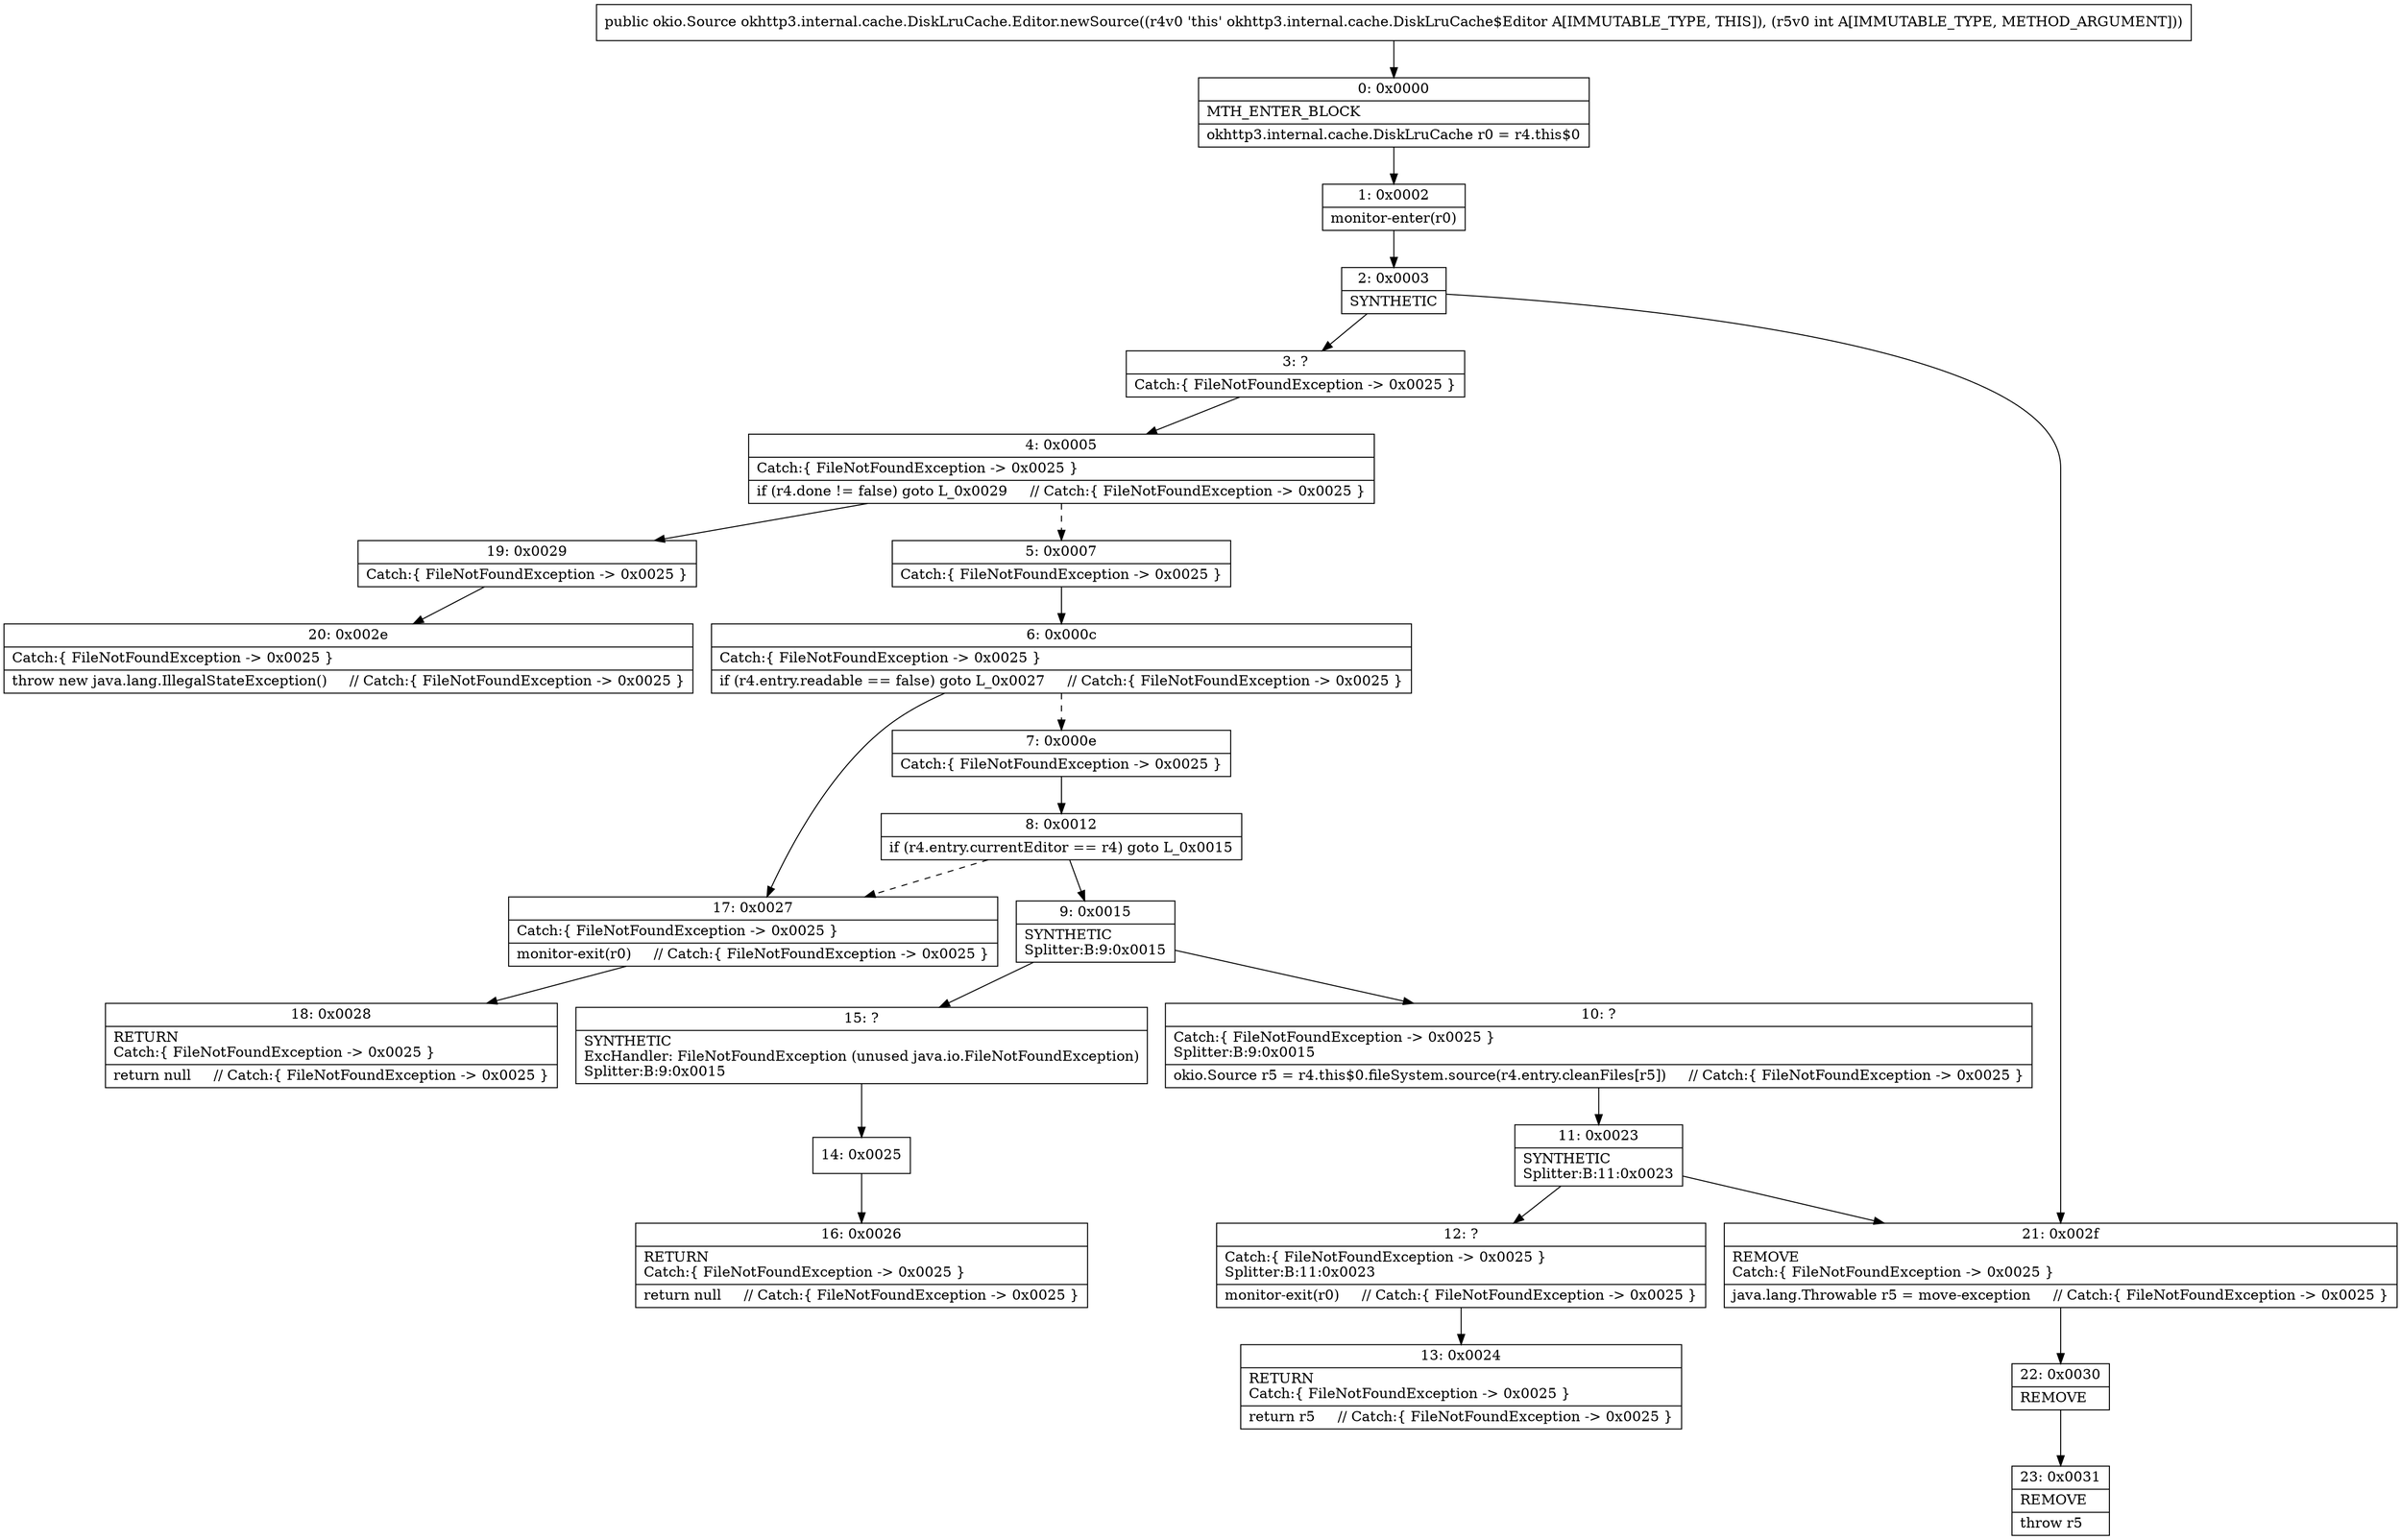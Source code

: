 digraph "CFG forokhttp3.internal.cache.DiskLruCache.Editor.newSource(I)Lokio\/Source;" {
Node_0 [shape=record,label="{0\:\ 0x0000|MTH_ENTER_BLOCK\l|okhttp3.internal.cache.DiskLruCache r0 = r4.this$0\l}"];
Node_1 [shape=record,label="{1\:\ 0x0002|monitor\-enter(r0)\l}"];
Node_2 [shape=record,label="{2\:\ 0x0003|SYNTHETIC\l}"];
Node_3 [shape=record,label="{3\:\ ?|Catch:\{ FileNotFoundException \-\> 0x0025 \}\l}"];
Node_4 [shape=record,label="{4\:\ 0x0005|Catch:\{ FileNotFoundException \-\> 0x0025 \}\l|if (r4.done != false) goto L_0x0029     \/\/ Catch:\{ FileNotFoundException \-\> 0x0025 \}\l}"];
Node_5 [shape=record,label="{5\:\ 0x0007|Catch:\{ FileNotFoundException \-\> 0x0025 \}\l}"];
Node_6 [shape=record,label="{6\:\ 0x000c|Catch:\{ FileNotFoundException \-\> 0x0025 \}\l|if (r4.entry.readable == false) goto L_0x0027     \/\/ Catch:\{ FileNotFoundException \-\> 0x0025 \}\l}"];
Node_7 [shape=record,label="{7\:\ 0x000e|Catch:\{ FileNotFoundException \-\> 0x0025 \}\l}"];
Node_8 [shape=record,label="{8\:\ 0x0012|if (r4.entry.currentEditor == r4) goto L_0x0015\l}"];
Node_9 [shape=record,label="{9\:\ 0x0015|SYNTHETIC\lSplitter:B:9:0x0015\l}"];
Node_10 [shape=record,label="{10\:\ ?|Catch:\{ FileNotFoundException \-\> 0x0025 \}\lSplitter:B:9:0x0015\l|okio.Source r5 = r4.this$0.fileSystem.source(r4.entry.cleanFiles[r5])     \/\/ Catch:\{ FileNotFoundException \-\> 0x0025 \}\l}"];
Node_11 [shape=record,label="{11\:\ 0x0023|SYNTHETIC\lSplitter:B:11:0x0023\l}"];
Node_12 [shape=record,label="{12\:\ ?|Catch:\{ FileNotFoundException \-\> 0x0025 \}\lSplitter:B:11:0x0023\l|monitor\-exit(r0)     \/\/ Catch:\{ FileNotFoundException \-\> 0x0025 \}\l}"];
Node_13 [shape=record,label="{13\:\ 0x0024|RETURN\lCatch:\{ FileNotFoundException \-\> 0x0025 \}\l|return r5     \/\/ Catch:\{ FileNotFoundException \-\> 0x0025 \}\l}"];
Node_14 [shape=record,label="{14\:\ 0x0025}"];
Node_15 [shape=record,label="{15\:\ ?|SYNTHETIC\lExcHandler: FileNotFoundException (unused java.io.FileNotFoundException)\lSplitter:B:9:0x0015\l}"];
Node_16 [shape=record,label="{16\:\ 0x0026|RETURN\lCatch:\{ FileNotFoundException \-\> 0x0025 \}\l|return null     \/\/ Catch:\{ FileNotFoundException \-\> 0x0025 \}\l}"];
Node_17 [shape=record,label="{17\:\ 0x0027|Catch:\{ FileNotFoundException \-\> 0x0025 \}\l|monitor\-exit(r0)     \/\/ Catch:\{ FileNotFoundException \-\> 0x0025 \}\l}"];
Node_18 [shape=record,label="{18\:\ 0x0028|RETURN\lCatch:\{ FileNotFoundException \-\> 0x0025 \}\l|return null     \/\/ Catch:\{ FileNotFoundException \-\> 0x0025 \}\l}"];
Node_19 [shape=record,label="{19\:\ 0x0029|Catch:\{ FileNotFoundException \-\> 0x0025 \}\l}"];
Node_20 [shape=record,label="{20\:\ 0x002e|Catch:\{ FileNotFoundException \-\> 0x0025 \}\l|throw new java.lang.IllegalStateException()     \/\/ Catch:\{ FileNotFoundException \-\> 0x0025 \}\l}"];
Node_21 [shape=record,label="{21\:\ 0x002f|REMOVE\lCatch:\{ FileNotFoundException \-\> 0x0025 \}\l|java.lang.Throwable r5 = move\-exception     \/\/ Catch:\{ FileNotFoundException \-\> 0x0025 \}\l}"];
Node_22 [shape=record,label="{22\:\ 0x0030|REMOVE\l}"];
Node_23 [shape=record,label="{23\:\ 0x0031|REMOVE\l|throw r5\l}"];
MethodNode[shape=record,label="{public okio.Source okhttp3.internal.cache.DiskLruCache.Editor.newSource((r4v0 'this' okhttp3.internal.cache.DiskLruCache$Editor A[IMMUTABLE_TYPE, THIS]), (r5v0 int A[IMMUTABLE_TYPE, METHOD_ARGUMENT])) }"];
MethodNode -> Node_0;
Node_0 -> Node_1;
Node_1 -> Node_2;
Node_2 -> Node_3;
Node_2 -> Node_21;
Node_3 -> Node_4;
Node_4 -> Node_5[style=dashed];
Node_4 -> Node_19;
Node_5 -> Node_6;
Node_6 -> Node_7[style=dashed];
Node_6 -> Node_17;
Node_7 -> Node_8;
Node_8 -> Node_9;
Node_8 -> Node_17[style=dashed];
Node_9 -> Node_10;
Node_9 -> Node_15;
Node_10 -> Node_11;
Node_11 -> Node_12;
Node_11 -> Node_21;
Node_12 -> Node_13;
Node_14 -> Node_16;
Node_15 -> Node_14;
Node_17 -> Node_18;
Node_19 -> Node_20;
Node_21 -> Node_22;
Node_22 -> Node_23;
}

